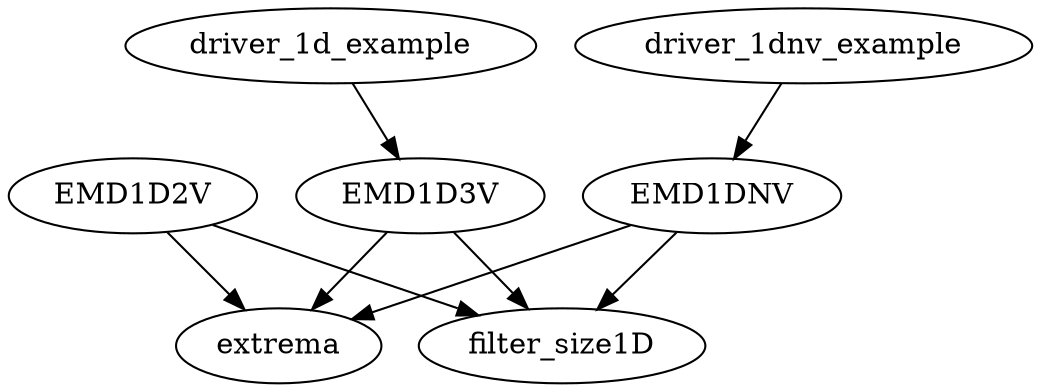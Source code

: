/* Created by mdot for Matlab */
digraph m2html {
  EMD1D2V -> extrema;
  EMD1D2V -> filter_size1D;
  EMD1D3V -> extrema;
  EMD1D3V -> filter_size1D;
  EMD1DNV -> extrema;
  EMD1DNV -> filter_size1D;
  driver_1d_example -> EMD1D3V;
  driver_1dnv_example -> EMD1DNV;

  EMD1D2V [URL="EMD1D2V.html"];
  EMD1D3V [URL="EMD1D3V.html"];
  EMD1DNV [URL="EMD1DNV.html"];
  driver_1d_example [URL="driver_1d_example.html"];
  driver_1dnv_example [URL="driver_1dnv_example.html"];
  extrema [URL="extrema.html"];
  filter_size1D [URL="filter_size1D.html"];
}